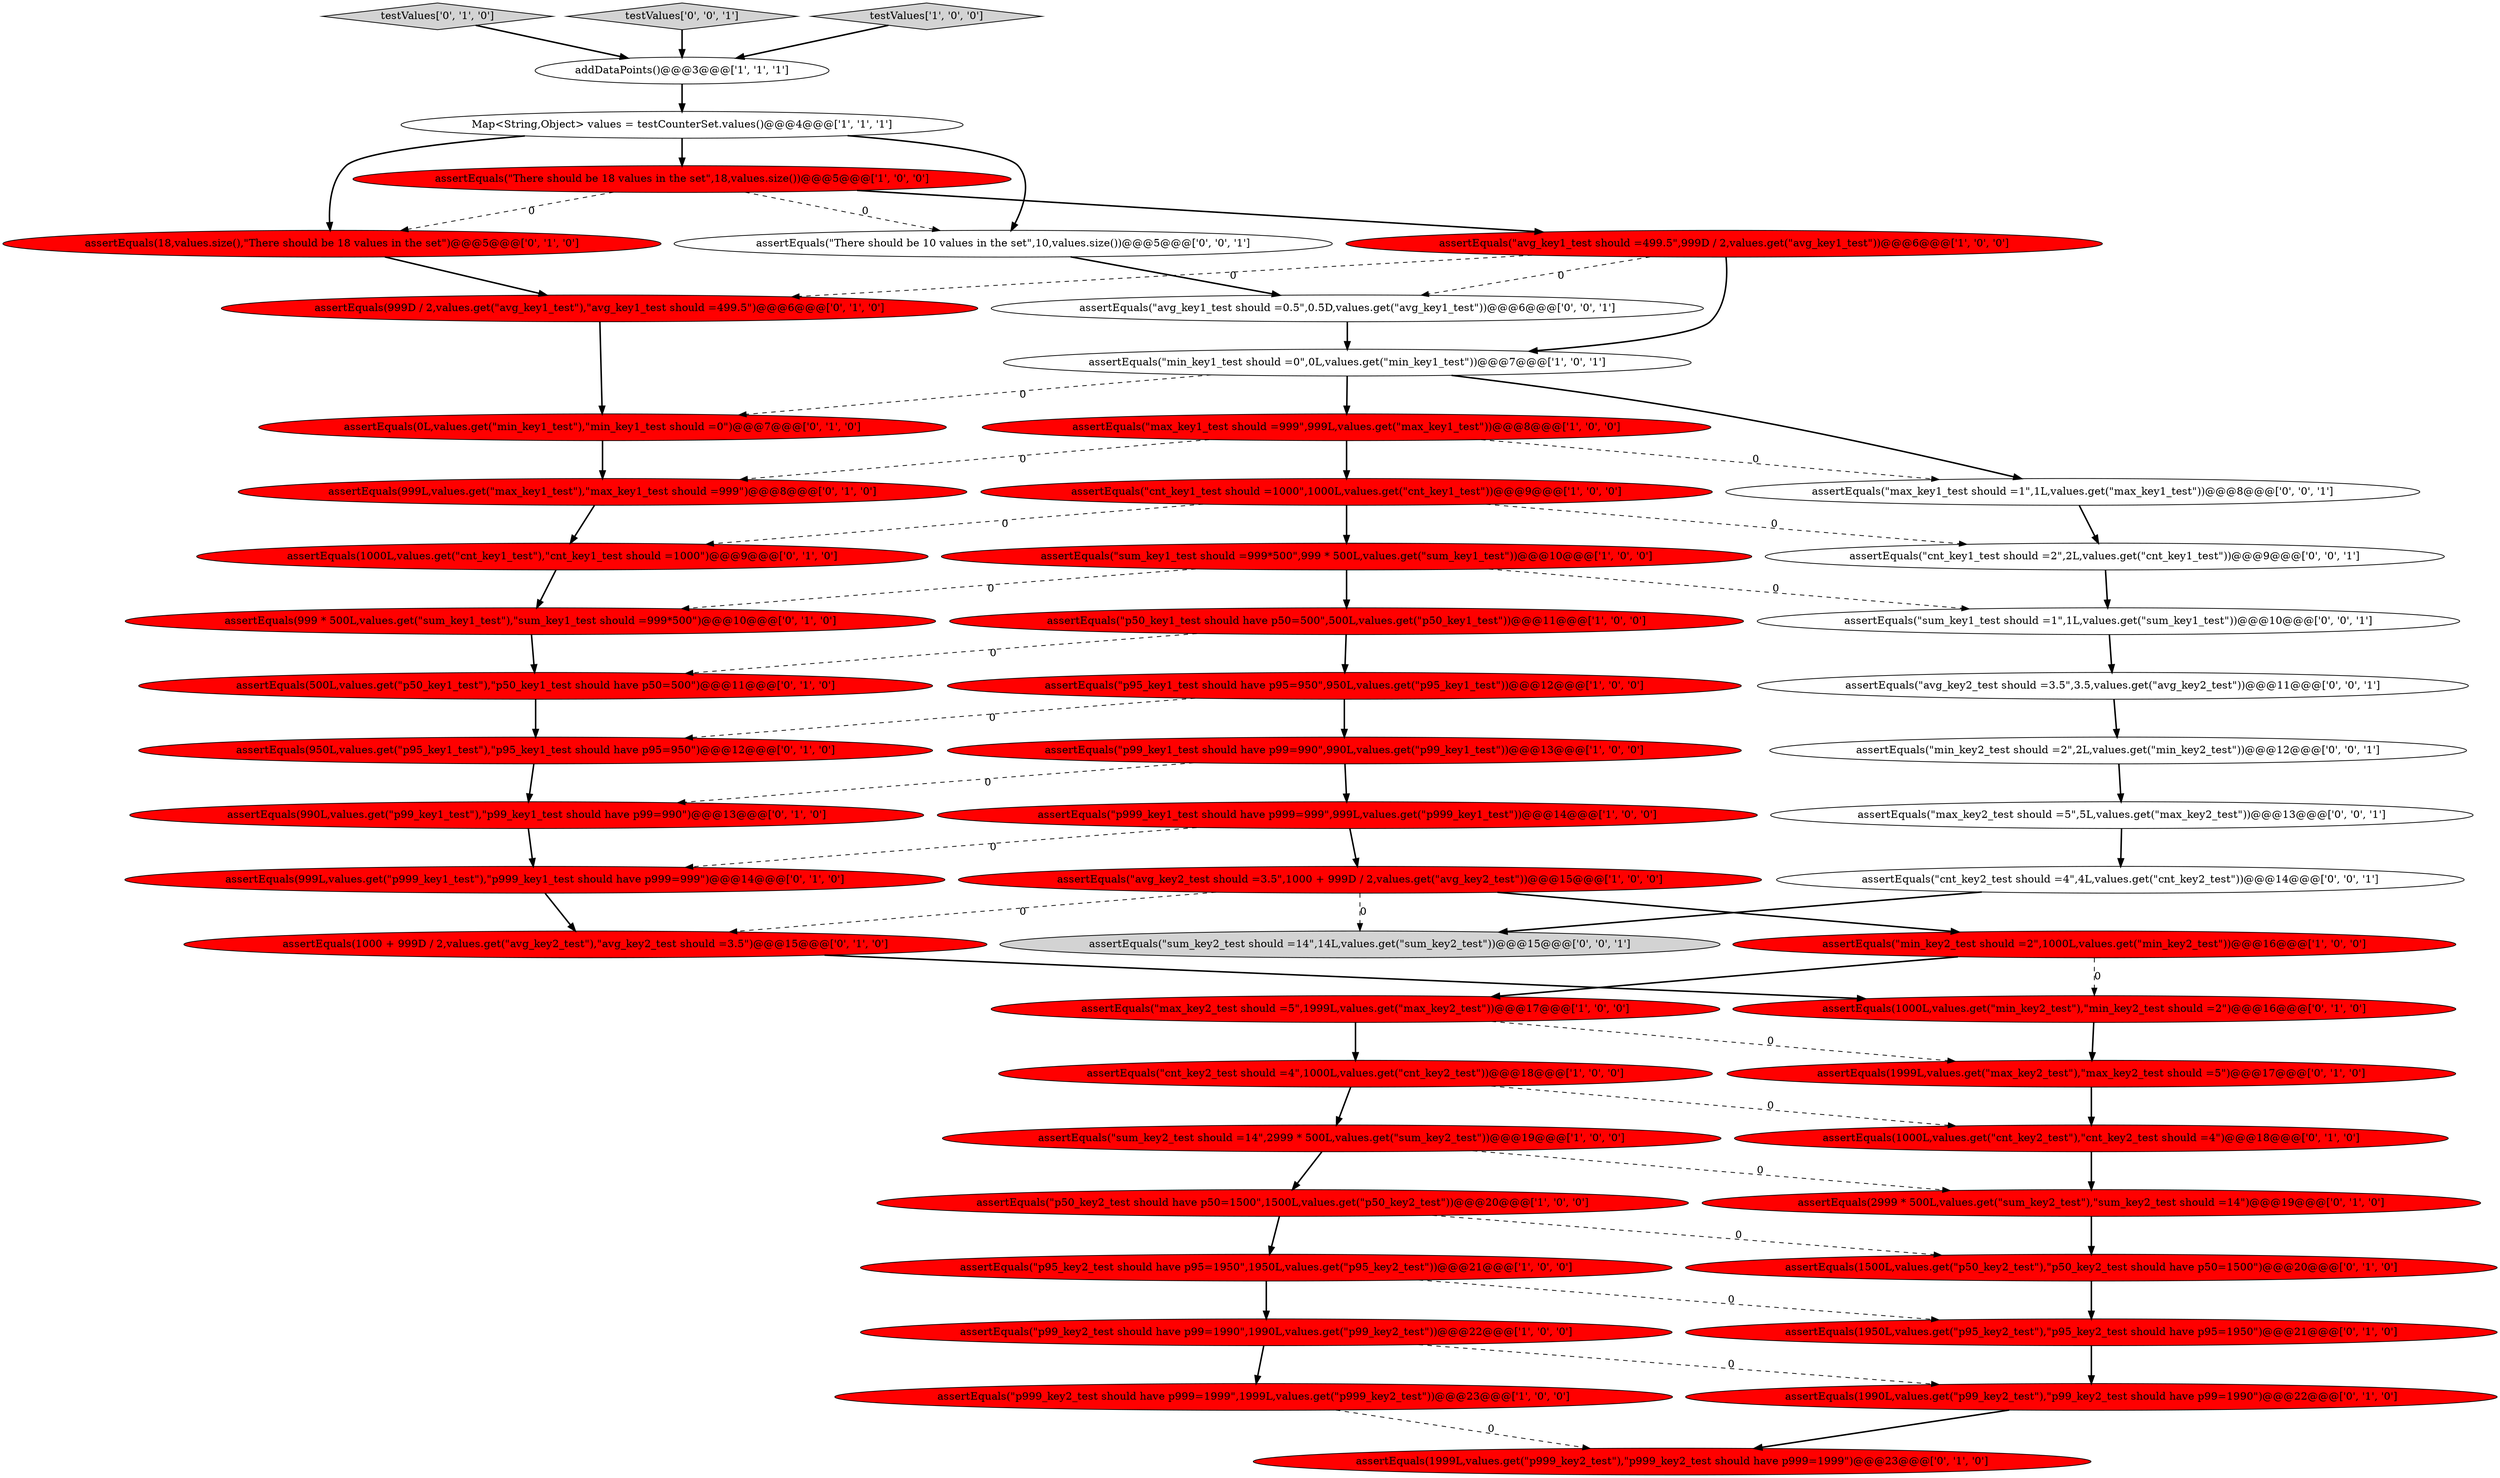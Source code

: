 digraph {
11 [style = filled, label = "assertEquals(\"p95_key1_test should have p95=950\",950L,values.get(\"p95_key1_test\"))@@@12@@@['1', '0', '0']", fillcolor = red, shape = ellipse image = "AAA1AAABBB1BBB"];
22 [style = filled, label = "assertEquals(2999 * 500L,values.get(\"sum_key2_test\"),\"sum_key2_test should =14\")@@@19@@@['0', '1', '0']", fillcolor = red, shape = ellipse image = "AAA1AAABBB2BBB"];
38 [style = filled, label = "assertEquals(500L,values.get(\"p50_key1_test\"),\"p50_key1_test should have p50=500\")@@@11@@@['0', '1', '0']", fillcolor = red, shape = ellipse image = "AAA1AAABBB2BBB"];
26 [style = filled, label = "assertEquals(1999L,values.get(\"p999_key2_test\"),\"p999_key2_test should have p999=1999\")@@@23@@@['0', '1', '0']", fillcolor = red, shape = ellipse image = "AAA1AAABBB2BBB"];
17 [style = filled, label = "assertEquals(\"p99_key2_test should have p99=1990\",1990L,values.get(\"p99_key2_test\"))@@@22@@@['1', '0', '0']", fillcolor = red, shape = ellipse image = "AAA1AAABBB1BBB"];
37 [style = filled, label = "assertEquals(1000L,values.get(\"cnt_key2_test\"),\"cnt_key2_test should =4\")@@@18@@@['0', '1', '0']", fillcolor = red, shape = ellipse image = "AAA1AAABBB2BBB"];
34 [style = filled, label = "testValues['0', '1', '0']", fillcolor = lightgray, shape = diamond image = "AAA0AAABBB2BBB"];
8 [style = filled, label = "assertEquals(\"p95_key2_test should have p95=1950\",1950L,values.get(\"p95_key2_test\"))@@@21@@@['1', '0', '0']", fillcolor = red, shape = ellipse image = "AAA1AAABBB1BBB"];
39 [style = filled, label = "assertEquals(999D / 2,values.get(\"avg_key1_test\"),\"avg_key1_test should =499.5\")@@@6@@@['0', '1', '0']", fillcolor = red, shape = ellipse image = "AAA1AAABBB2BBB"];
44 [style = filled, label = "assertEquals(\"avg_key2_test should =3.5\",3.5,values.get(\"avg_key2_test\"))@@@11@@@['0', '0', '1']", fillcolor = white, shape = ellipse image = "AAA0AAABBB3BBB"];
30 [style = filled, label = "assertEquals(999L,values.get(\"max_key1_test\"),\"max_key1_test should =999\")@@@8@@@['0', '1', '0']", fillcolor = red, shape = ellipse image = "AAA1AAABBB2BBB"];
15 [style = filled, label = "assertEquals(\"p50_key1_test should have p50=500\",500L,values.get(\"p50_key1_test\"))@@@11@@@['1', '0', '0']", fillcolor = red, shape = ellipse image = "AAA1AAABBB1BBB"];
36 [style = filled, label = "assertEquals(1999L,values.get(\"max_key2_test\"),\"max_key2_test should =5\")@@@17@@@['0', '1', '0']", fillcolor = red, shape = ellipse image = "AAA1AAABBB2BBB"];
9 [style = filled, label = "assertEquals(\"cnt_key2_test should =4\",1000L,values.get(\"cnt_key2_test\"))@@@18@@@['1', '0', '0']", fillcolor = red, shape = ellipse image = "AAA1AAABBB1BBB"];
50 [style = filled, label = "assertEquals(\"max_key1_test should =1\",1L,values.get(\"max_key1_test\"))@@@8@@@['0', '0', '1']", fillcolor = white, shape = ellipse image = "AAA0AAABBB3BBB"];
40 [style = filled, label = "assertEquals(999L,values.get(\"p999_key1_test\"),\"p999_key1_test should have p999=999\")@@@14@@@['0', '1', '0']", fillcolor = red, shape = ellipse image = "AAA1AAABBB2BBB"];
13 [style = filled, label = "assertEquals(\"avg_key2_test should =3.5\",1000 + 999D / 2,values.get(\"avg_key2_test\"))@@@15@@@['1', '0', '0']", fillcolor = red, shape = ellipse image = "AAA1AAABBB1BBB"];
0 [style = filled, label = "assertEquals(\"p999_key1_test should have p999=999\",999L,values.get(\"p999_key1_test\"))@@@14@@@['1', '0', '0']", fillcolor = red, shape = ellipse image = "AAA1AAABBB1BBB"];
25 [style = filled, label = "assertEquals(18,values.size(),\"There should be 18 values in the set\")@@@5@@@['0', '1', '0']", fillcolor = red, shape = ellipse image = "AAA1AAABBB2BBB"];
43 [style = filled, label = "assertEquals(\"cnt_key1_test should =2\",2L,values.get(\"cnt_key1_test\"))@@@9@@@['0', '0', '1']", fillcolor = white, shape = ellipse image = "AAA0AAABBB3BBB"];
48 [style = filled, label = "assertEquals(\"min_key2_test should =2\",2L,values.get(\"min_key2_test\"))@@@12@@@['0', '0', '1']", fillcolor = white, shape = ellipse image = "AAA0AAABBB3BBB"];
12 [style = filled, label = "assertEquals(\"sum_key1_test should =999*500\",999 * 500L,values.get(\"sum_key1_test\"))@@@10@@@['1', '0', '0']", fillcolor = red, shape = ellipse image = "AAA1AAABBB1BBB"];
51 [style = filled, label = "assertEquals(\"sum_key2_test should =14\",14L,values.get(\"sum_key2_test\"))@@@15@@@['0', '0', '1']", fillcolor = lightgray, shape = ellipse image = "AAA0AAABBB3BBB"];
4 [style = filled, label = "assertEquals(\"p99_key1_test should have p99=990\",990L,values.get(\"p99_key1_test\"))@@@13@@@['1', '0', '0']", fillcolor = red, shape = ellipse image = "AAA1AAABBB1BBB"];
45 [style = filled, label = "assertEquals(\"avg_key1_test should =0.5\",0.5D,values.get(\"avg_key1_test\"))@@@6@@@['0', '0', '1']", fillcolor = white, shape = ellipse image = "AAA0AAABBB3BBB"];
46 [style = filled, label = "assertEquals(\"sum_key1_test should =1\",1L,values.get(\"sum_key1_test\"))@@@10@@@['0', '0', '1']", fillcolor = white, shape = ellipse image = "AAA0AAABBB3BBB"];
19 [style = filled, label = "addDataPoints()@@@3@@@['1', '1', '1']", fillcolor = white, shape = ellipse image = "AAA0AAABBB1BBB"];
21 [style = filled, label = "assertEquals(\"max_key2_test should =5\",1999L,values.get(\"max_key2_test\"))@@@17@@@['1', '0', '0']", fillcolor = red, shape = ellipse image = "AAA1AAABBB1BBB"];
6 [style = filled, label = "assertEquals(\"p50_key2_test should have p50=1500\",1500L,values.get(\"p50_key2_test\"))@@@20@@@['1', '0', '0']", fillcolor = red, shape = ellipse image = "AAA1AAABBB1BBB"];
42 [style = filled, label = "testValues['0', '0', '1']", fillcolor = lightgray, shape = diamond image = "AAA0AAABBB3BBB"];
47 [style = filled, label = "assertEquals(\"There should be 10 values in the set\",10,values.size())@@@5@@@['0', '0', '1']", fillcolor = white, shape = ellipse image = "AAA0AAABBB3BBB"];
52 [style = filled, label = "assertEquals(\"cnt_key2_test should =4\",4L,values.get(\"cnt_key2_test\"))@@@14@@@['0', '0', '1']", fillcolor = white, shape = ellipse image = "AAA0AAABBB3BBB"];
16 [style = filled, label = "assertEquals(\"There should be 18 values in the set\",18,values.size())@@@5@@@['1', '0', '0']", fillcolor = red, shape = ellipse image = "AAA1AAABBB1BBB"];
3 [style = filled, label = "assertEquals(\"max_key1_test should =999\",999L,values.get(\"max_key1_test\"))@@@8@@@['1', '0', '0']", fillcolor = red, shape = ellipse image = "AAA1AAABBB1BBB"];
27 [style = filled, label = "assertEquals(1000L,values.get(\"min_key2_test\"),\"min_key2_test should =2\")@@@16@@@['0', '1', '0']", fillcolor = red, shape = ellipse image = "AAA1AAABBB2BBB"];
24 [style = filled, label = "assertEquals(1000L,values.get(\"cnt_key1_test\"),\"cnt_key1_test should =1000\")@@@9@@@['0', '1', '0']", fillcolor = red, shape = ellipse image = "AAA1AAABBB2BBB"];
14 [style = filled, label = "assertEquals(\"cnt_key1_test should =1000\",1000L,values.get(\"cnt_key1_test\"))@@@9@@@['1', '0', '0']", fillcolor = red, shape = ellipse image = "AAA1AAABBB1BBB"];
31 [style = filled, label = "assertEquals(1000 + 999D / 2,values.get(\"avg_key2_test\"),\"avg_key2_test should =3.5\")@@@15@@@['0', '1', '0']", fillcolor = red, shape = ellipse image = "AAA1AAABBB2BBB"];
1 [style = filled, label = "assertEquals(\"min_key2_test should =2\",1000L,values.get(\"min_key2_test\"))@@@16@@@['1', '0', '0']", fillcolor = red, shape = ellipse image = "AAA1AAABBB1BBB"];
10 [style = filled, label = "assertEquals(\"min_key1_test should =0\",0L,values.get(\"min_key1_test\"))@@@7@@@['1', '0', '1']", fillcolor = white, shape = ellipse image = "AAA0AAABBB1BBB"];
7 [style = filled, label = "assertEquals(\"p999_key2_test should have p999=1999\",1999L,values.get(\"p999_key2_test\"))@@@23@@@['1', '0', '0']", fillcolor = red, shape = ellipse image = "AAA1AAABBB1BBB"];
28 [style = filled, label = "assertEquals(990L,values.get(\"p99_key1_test\"),\"p99_key1_test should have p99=990\")@@@13@@@['0', '1', '0']", fillcolor = red, shape = ellipse image = "AAA1AAABBB2BBB"];
5 [style = filled, label = "Map<String,Object> values = testCounterSet.values()@@@4@@@['1', '1', '1']", fillcolor = white, shape = ellipse image = "AAA0AAABBB1BBB"];
29 [style = filled, label = "assertEquals(999 * 500L,values.get(\"sum_key1_test\"),\"sum_key1_test should =999*500\")@@@10@@@['0', '1', '0']", fillcolor = red, shape = ellipse image = "AAA1AAABBB2BBB"];
41 [style = filled, label = "assertEquals(1950L,values.get(\"p95_key2_test\"),\"p95_key2_test should have p95=1950\")@@@21@@@['0', '1', '0']", fillcolor = red, shape = ellipse image = "AAA1AAABBB2BBB"];
23 [style = filled, label = "assertEquals(1500L,values.get(\"p50_key2_test\"),\"p50_key2_test should have p50=1500\")@@@20@@@['0', '1', '0']", fillcolor = red, shape = ellipse image = "AAA1AAABBB2BBB"];
20 [style = filled, label = "assertEquals(\"avg_key1_test should =499.5\",999D / 2,values.get(\"avg_key1_test\"))@@@6@@@['1', '0', '0']", fillcolor = red, shape = ellipse image = "AAA1AAABBB1BBB"];
18 [style = filled, label = "assertEquals(\"sum_key2_test should =14\",2999 * 500L,values.get(\"sum_key2_test\"))@@@19@@@['1', '0', '0']", fillcolor = red, shape = ellipse image = "AAA1AAABBB1BBB"];
2 [style = filled, label = "testValues['1', '0', '0']", fillcolor = lightgray, shape = diamond image = "AAA0AAABBB1BBB"];
32 [style = filled, label = "assertEquals(0L,values.get(\"min_key1_test\"),\"min_key1_test should =0\")@@@7@@@['0', '1', '0']", fillcolor = red, shape = ellipse image = "AAA1AAABBB2BBB"];
49 [style = filled, label = "assertEquals(\"max_key2_test should =5\",5L,values.get(\"max_key2_test\"))@@@13@@@['0', '0', '1']", fillcolor = white, shape = ellipse image = "AAA0AAABBB3BBB"];
35 [style = filled, label = "assertEquals(950L,values.get(\"p95_key1_test\"),\"p95_key1_test should have p95=950\")@@@12@@@['0', '1', '0']", fillcolor = red, shape = ellipse image = "AAA1AAABBB2BBB"];
33 [style = filled, label = "assertEquals(1990L,values.get(\"p99_key2_test\"),\"p99_key2_test should have p99=1990\")@@@22@@@['0', '1', '0']", fillcolor = red, shape = ellipse image = "AAA1AAABBB2BBB"];
10->50 [style = bold, label=""];
46->44 [style = bold, label=""];
14->24 [style = dashed, label="0"];
30->24 [style = bold, label=""];
48->49 [style = bold, label=""];
2->19 [style = bold, label=""];
27->36 [style = bold, label=""];
28->40 [style = bold, label=""];
50->43 [style = bold, label=""];
25->39 [style = bold, label=""];
0->13 [style = bold, label=""];
3->30 [style = dashed, label="0"];
34->19 [style = bold, label=""];
18->22 [style = dashed, label="0"];
20->45 [style = dashed, label="0"];
16->25 [style = dashed, label="0"];
1->27 [style = dashed, label="0"];
11->4 [style = bold, label=""];
3->14 [style = bold, label=""];
12->15 [style = bold, label=""];
10->3 [style = bold, label=""];
17->33 [style = dashed, label="0"];
24->29 [style = bold, label=""];
23->41 [style = bold, label=""];
32->30 [style = bold, label=""];
8->41 [style = dashed, label="0"];
22->23 [style = bold, label=""];
21->36 [style = dashed, label="0"];
13->1 [style = bold, label=""];
5->25 [style = bold, label=""];
43->46 [style = bold, label=""];
4->0 [style = bold, label=""];
33->26 [style = bold, label=""];
20->10 [style = bold, label=""];
4->28 [style = dashed, label="0"];
9->37 [style = dashed, label="0"];
5->16 [style = bold, label=""];
8->17 [style = bold, label=""];
19->5 [style = bold, label=""];
17->7 [style = bold, label=""];
35->28 [style = bold, label=""];
37->22 [style = bold, label=""];
5->47 [style = bold, label=""];
15->38 [style = dashed, label="0"];
21->9 [style = bold, label=""];
14->43 [style = dashed, label="0"];
16->47 [style = dashed, label="0"];
9->18 [style = bold, label=""];
3->50 [style = dashed, label="0"];
15->11 [style = bold, label=""];
49->52 [style = bold, label=""];
31->27 [style = bold, label=""];
10->32 [style = dashed, label="0"];
18->6 [style = bold, label=""];
13->31 [style = dashed, label="0"];
1->21 [style = bold, label=""];
44->48 [style = bold, label=""];
14->12 [style = bold, label=""];
39->32 [style = bold, label=""];
6->8 [style = bold, label=""];
13->51 [style = dashed, label="0"];
12->29 [style = dashed, label="0"];
29->38 [style = bold, label=""];
47->45 [style = bold, label=""];
12->46 [style = dashed, label="0"];
40->31 [style = bold, label=""];
36->37 [style = bold, label=""];
41->33 [style = bold, label=""];
20->39 [style = dashed, label="0"];
52->51 [style = bold, label=""];
7->26 [style = dashed, label="0"];
38->35 [style = bold, label=""];
16->20 [style = bold, label=""];
0->40 [style = dashed, label="0"];
6->23 [style = dashed, label="0"];
45->10 [style = bold, label=""];
42->19 [style = bold, label=""];
11->35 [style = dashed, label="0"];
}
